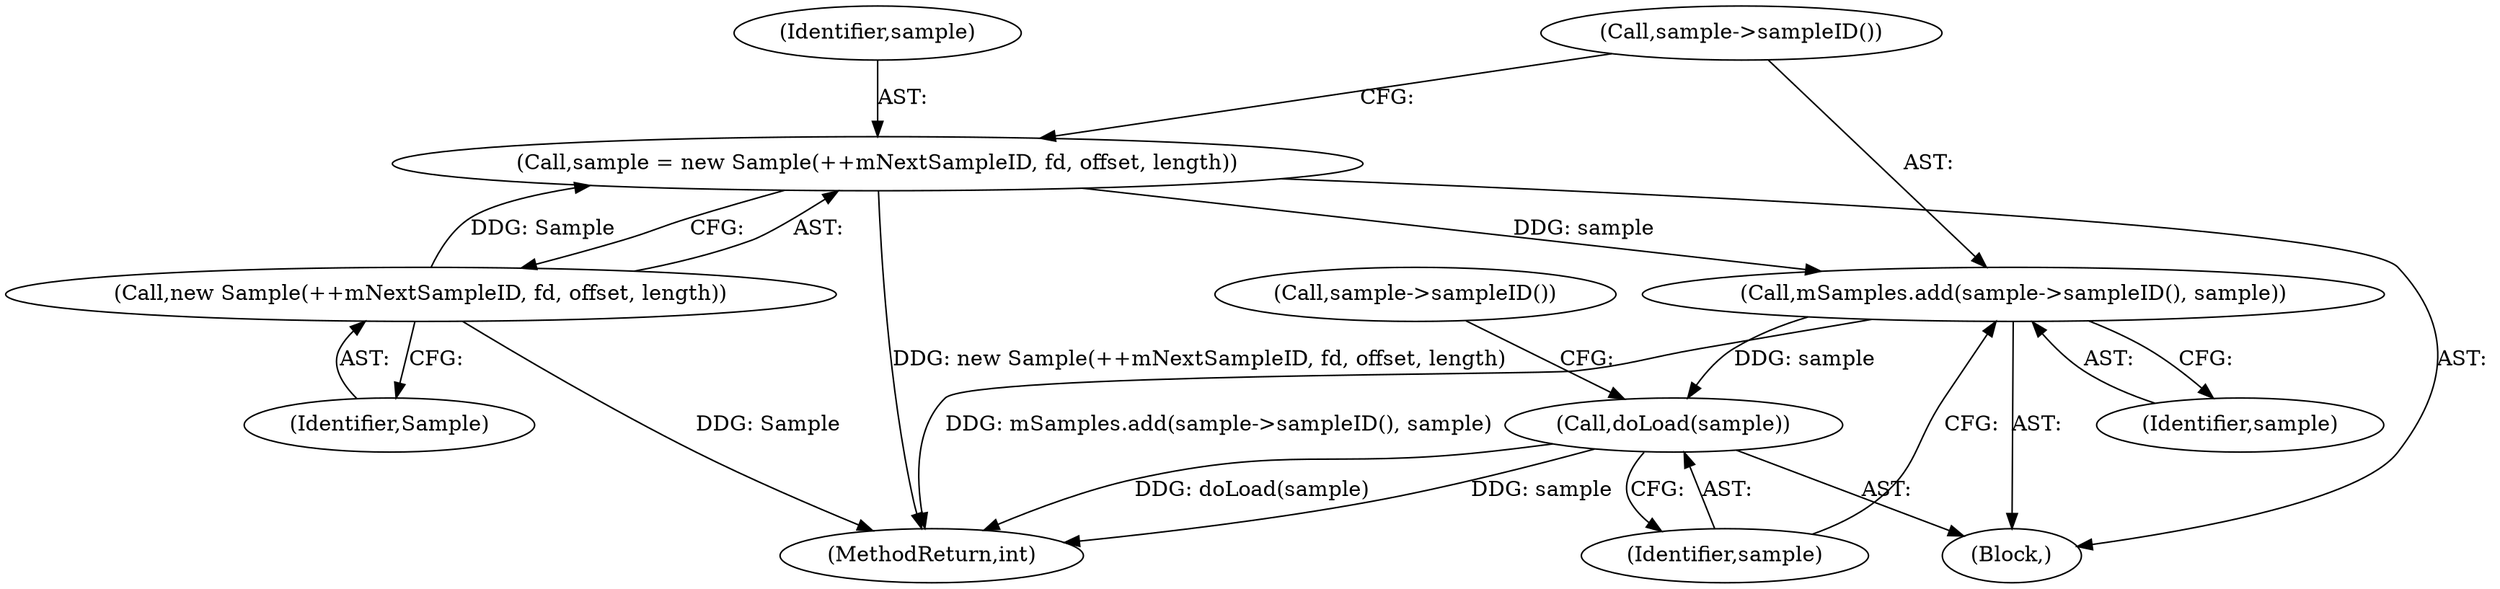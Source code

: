 digraph "1_Android_19c47afbc402542720ddd280e1bbde3b2277b586_1@del" {
"1000114" [label="(Call,sample = new Sample(++mNextSampleID, fd, offset, length))"];
"1000116" [label="(Call,new Sample(++mNextSampleID, fd, offset, length))"];
"1000118" [label="(Call,mSamples.add(sample->sampleID(), sample))"];
"1000121" [label="(Call,doLoad(sample))"];
"1000115" [label="(Identifier,sample)"];
"1000120" [label="(Identifier,sample)"];
"1000105" [label="(Block,)"];
"1000125" [label="(MethodReturn,int)"];
"1000117" [label="(Identifier,Sample)"];
"1000118" [label="(Call,mSamples.add(sample->sampleID(), sample))"];
"1000114" [label="(Call,sample = new Sample(++mNextSampleID, fd, offset, length))"];
"1000119" [label="(Call,sample->sampleID())"];
"1000122" [label="(Identifier,sample)"];
"1000121" [label="(Call,doLoad(sample))"];
"1000116" [label="(Call,new Sample(++mNextSampleID, fd, offset, length))"];
"1000124" [label="(Call,sample->sampleID())"];
"1000114" -> "1000105"  [label="AST: "];
"1000114" -> "1000116"  [label="CFG: "];
"1000115" -> "1000114"  [label="AST: "];
"1000116" -> "1000114"  [label="AST: "];
"1000119" -> "1000114"  [label="CFG: "];
"1000114" -> "1000125"  [label="DDG: new Sample(++mNextSampleID, fd, offset, length)"];
"1000116" -> "1000114"  [label="DDG: Sample"];
"1000114" -> "1000118"  [label="DDG: sample"];
"1000116" -> "1000117"  [label="CFG: "];
"1000117" -> "1000116"  [label="AST: "];
"1000116" -> "1000125"  [label="DDG: Sample"];
"1000118" -> "1000105"  [label="AST: "];
"1000118" -> "1000120"  [label="CFG: "];
"1000119" -> "1000118"  [label="AST: "];
"1000120" -> "1000118"  [label="AST: "];
"1000122" -> "1000118"  [label="CFG: "];
"1000118" -> "1000125"  [label="DDG: mSamples.add(sample->sampleID(), sample)"];
"1000118" -> "1000121"  [label="DDG: sample"];
"1000121" -> "1000105"  [label="AST: "];
"1000121" -> "1000122"  [label="CFG: "];
"1000122" -> "1000121"  [label="AST: "];
"1000124" -> "1000121"  [label="CFG: "];
"1000121" -> "1000125"  [label="DDG: doLoad(sample)"];
"1000121" -> "1000125"  [label="DDG: sample"];
}
